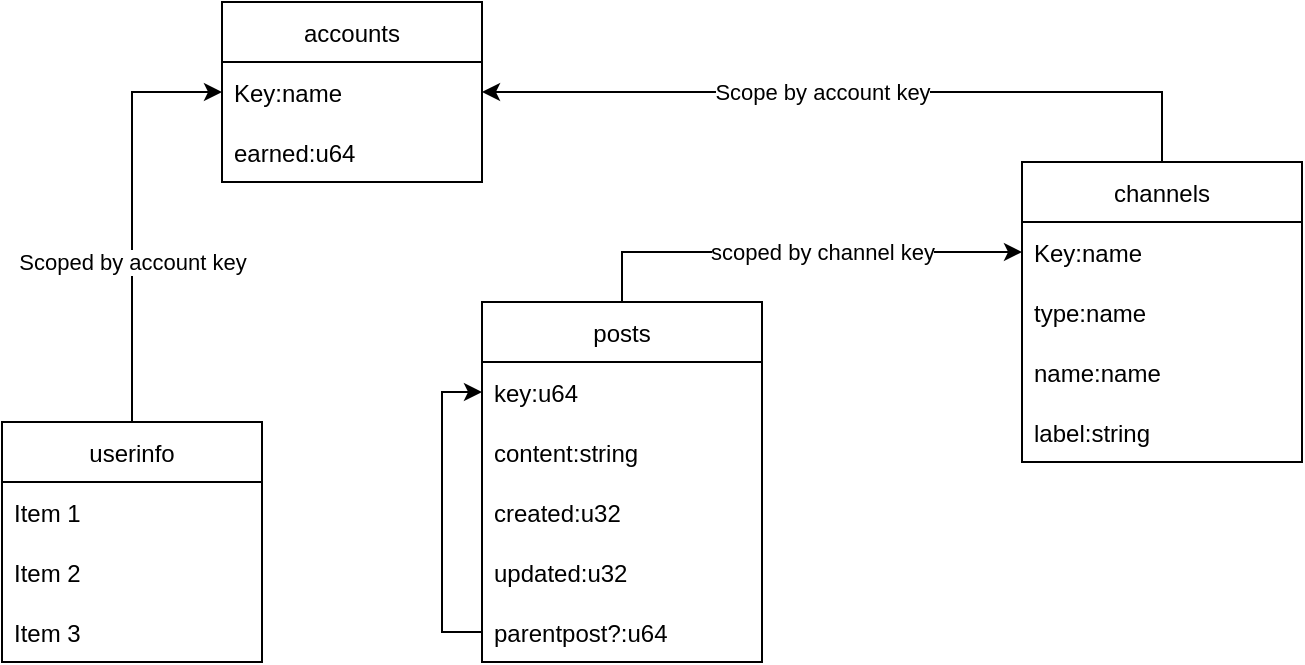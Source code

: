 <mxfile version="20.3.3" type="github"><diagram id="ZTWvXyq-GKM8yy_udWXu" name="Page-1"><mxGraphModel dx="1106" dy="564" grid="1" gridSize="10" guides="1" tooltips="1" connect="1" arrows="1" fold="1" page="1" pageScale="1" pageWidth="827" pageHeight="1169" math="0" shadow="0"><root><mxCell id="0"/><mxCell id="1" parent="0"/><mxCell id="68Qubpf2alysa6RBHRhq-2" value="accounts" style="swimlane;fontStyle=0;childLayout=stackLayout;horizontal=1;startSize=30;horizontalStack=0;resizeParent=1;resizeParentMax=0;resizeLast=0;collapsible=1;marginBottom=0;" vertex="1" parent="1"><mxGeometry x="150" y="130" width="130" height="90" as="geometry"/></mxCell><mxCell id="68Qubpf2alysa6RBHRhq-3" value="Key:name" style="text;strokeColor=none;fillColor=none;align=left;verticalAlign=middle;spacingLeft=4;spacingRight=4;overflow=hidden;points=[[0,0.5],[1,0.5]];portConstraint=eastwest;rotatable=0;" vertex="1" parent="68Qubpf2alysa6RBHRhq-2"><mxGeometry y="30" width="130" height="30" as="geometry"/></mxCell><mxCell id="68Qubpf2alysa6RBHRhq-30" value="earned:u64" style="text;strokeColor=none;fillColor=none;align=left;verticalAlign=middle;spacingLeft=4;spacingRight=4;overflow=hidden;points=[[0,0.5],[1,0.5]];portConstraint=eastwest;rotatable=0;" vertex="1" parent="68Qubpf2alysa6RBHRhq-2"><mxGeometry y="60" width="130" height="30" as="geometry"/></mxCell><mxCell id="68Qubpf2alysa6RBHRhq-8" style="edgeStyle=orthogonalEdgeStyle;rounded=0;orthogonalLoop=1;jettySize=auto;html=1;exitX=0.5;exitY=0;exitDx=0;exitDy=0;entryX=1;entryY=0.5;entryDx=0;entryDy=0;" edge="1" parent="1" source="68Qubpf2alysa6RBHRhq-6" target="68Qubpf2alysa6RBHRhq-3"><mxGeometry relative="1" as="geometry"/></mxCell><mxCell id="68Qubpf2alysa6RBHRhq-9" value="Scope by account key" style="edgeLabel;html=1;align=center;verticalAlign=middle;resizable=0;points=[];" vertex="1" connectable="0" parent="68Qubpf2alysa6RBHRhq-8"><mxGeometry x="-0.593" y="-2" relative="1" as="geometry"><mxPoint x="-129" y="2" as="offset"/></mxGeometry></mxCell><mxCell id="68Qubpf2alysa6RBHRhq-6" value="channels" style="swimlane;fontStyle=0;childLayout=stackLayout;horizontal=1;startSize=30;horizontalStack=0;resizeParent=1;resizeParentMax=0;resizeLast=0;collapsible=1;marginBottom=0;" vertex="1" parent="1"><mxGeometry x="550" y="210" width="140" height="150" as="geometry"/></mxCell><mxCell id="68Qubpf2alysa6RBHRhq-7" value="Key:name" style="text;strokeColor=none;fillColor=none;align=left;verticalAlign=middle;spacingLeft=4;spacingRight=4;overflow=hidden;points=[[0,0.5],[1,0.5]];portConstraint=eastwest;rotatable=0;" vertex="1" parent="68Qubpf2alysa6RBHRhq-6"><mxGeometry y="30" width="140" height="30" as="geometry"/></mxCell><mxCell id="68Qubpf2alysa6RBHRhq-24" value="type:name" style="text;strokeColor=none;fillColor=none;align=left;verticalAlign=middle;spacingLeft=4;spacingRight=4;overflow=hidden;points=[[0,0.5],[1,0.5]];portConstraint=eastwest;rotatable=0;" vertex="1" parent="68Qubpf2alysa6RBHRhq-6"><mxGeometry y="60" width="140" height="30" as="geometry"/></mxCell><mxCell id="68Qubpf2alysa6RBHRhq-23" value="name:name" style="text;strokeColor=none;fillColor=none;align=left;verticalAlign=middle;spacingLeft=4;spacingRight=4;overflow=hidden;points=[[0,0.5],[1,0.5]];portConstraint=eastwest;rotatable=0;" vertex="1" parent="68Qubpf2alysa6RBHRhq-6"><mxGeometry y="90" width="140" height="30" as="geometry"/></mxCell><mxCell id="68Qubpf2alysa6RBHRhq-25" value="label:string" style="text;strokeColor=none;fillColor=none;align=left;verticalAlign=middle;spacingLeft=4;spacingRight=4;overflow=hidden;points=[[0,0.5],[1,0.5]];portConstraint=eastwest;rotatable=0;" vertex="1" parent="68Qubpf2alysa6RBHRhq-6"><mxGeometry y="120" width="140" height="30" as="geometry"/></mxCell><mxCell id="68Qubpf2alysa6RBHRhq-14" style="edgeStyle=orthogonalEdgeStyle;rounded=0;orthogonalLoop=1;jettySize=auto;html=1;exitX=0.5;exitY=0;exitDx=0;exitDy=0;entryX=0;entryY=0.5;entryDx=0;entryDy=0;" edge="1" parent="1" source="68Qubpf2alysa6RBHRhq-10" target="68Qubpf2alysa6RBHRhq-3"><mxGeometry relative="1" as="geometry"><Array as="points"><mxPoint x="105" y="175"/></Array></mxGeometry></mxCell><mxCell id="68Qubpf2alysa6RBHRhq-15" value="Scoped by account key" style="edgeLabel;html=1;align=center;verticalAlign=middle;resizable=0;points=[];" vertex="1" connectable="0" parent="68Qubpf2alysa6RBHRhq-14"><mxGeometry x="-0.047" y="-1" relative="1" as="geometry"><mxPoint x="-1" y="20" as="offset"/></mxGeometry></mxCell><mxCell id="68Qubpf2alysa6RBHRhq-10" value="userinfo" style="swimlane;fontStyle=0;childLayout=stackLayout;horizontal=1;startSize=30;horizontalStack=0;resizeParent=1;resizeParentMax=0;resizeLast=0;collapsible=1;marginBottom=0;" vertex="1" parent="1"><mxGeometry x="40" y="340" width="130" height="120" as="geometry"/></mxCell><mxCell id="68Qubpf2alysa6RBHRhq-11" value="Item 1" style="text;strokeColor=none;fillColor=none;align=left;verticalAlign=middle;spacingLeft=4;spacingRight=4;overflow=hidden;points=[[0,0.5],[1,0.5]];portConstraint=eastwest;rotatable=0;" vertex="1" parent="68Qubpf2alysa6RBHRhq-10"><mxGeometry y="30" width="130" height="30" as="geometry"/></mxCell><mxCell id="68Qubpf2alysa6RBHRhq-12" value="Item 2" style="text;strokeColor=none;fillColor=none;align=left;verticalAlign=middle;spacingLeft=4;spacingRight=4;overflow=hidden;points=[[0,0.5],[1,0.5]];portConstraint=eastwest;rotatable=0;" vertex="1" parent="68Qubpf2alysa6RBHRhq-10"><mxGeometry y="60" width="130" height="30" as="geometry"/></mxCell><mxCell id="68Qubpf2alysa6RBHRhq-13" value="Item 3" style="text;strokeColor=none;fillColor=none;align=left;verticalAlign=middle;spacingLeft=4;spacingRight=4;overflow=hidden;points=[[0,0.5],[1,0.5]];portConstraint=eastwest;rotatable=0;" vertex="1" parent="68Qubpf2alysa6RBHRhq-10"><mxGeometry y="90" width="130" height="30" as="geometry"/></mxCell><mxCell id="68Qubpf2alysa6RBHRhq-28" style="edgeStyle=orthogonalEdgeStyle;rounded=0;orthogonalLoop=1;jettySize=auto;html=1;exitX=0.5;exitY=0;exitDx=0;exitDy=0;entryX=0;entryY=0.5;entryDx=0;entryDy=0;" edge="1" parent="1" source="68Qubpf2alysa6RBHRhq-16" target="68Qubpf2alysa6RBHRhq-7"><mxGeometry relative="1" as="geometry"/></mxCell><mxCell id="68Qubpf2alysa6RBHRhq-29" value="scoped by channel key" style="edgeLabel;html=1;align=center;verticalAlign=middle;resizable=0;points=[];" vertex="1" connectable="0" parent="68Qubpf2alysa6RBHRhq-28"><mxGeometry x="0.324" y="-2" relative="1" as="geometry"><mxPoint x="-24" y="-2" as="offset"/></mxGeometry></mxCell><mxCell id="68Qubpf2alysa6RBHRhq-16" value="posts" style="swimlane;fontStyle=0;childLayout=stackLayout;horizontal=1;startSize=30;horizontalStack=0;resizeParent=1;resizeParentMax=0;resizeLast=0;collapsible=1;marginBottom=0;" vertex="1" parent="1"><mxGeometry x="280" y="280" width="140" height="180" as="geometry"/></mxCell><mxCell id="68Qubpf2alysa6RBHRhq-17" value="key:u64" style="text;strokeColor=none;fillColor=none;align=left;verticalAlign=middle;spacingLeft=4;spacingRight=4;overflow=hidden;points=[[0,0.5],[1,0.5]];portConstraint=eastwest;rotatable=0;" vertex="1" parent="68Qubpf2alysa6RBHRhq-16"><mxGeometry y="30" width="140" height="30" as="geometry"/></mxCell><mxCell id="68Qubpf2alysa6RBHRhq-18" value="content:string" style="text;strokeColor=none;fillColor=none;align=left;verticalAlign=middle;spacingLeft=4;spacingRight=4;overflow=hidden;points=[[0,0.5],[1,0.5]];portConstraint=eastwest;rotatable=0;" vertex="1" parent="68Qubpf2alysa6RBHRhq-16"><mxGeometry y="60" width="140" height="30" as="geometry"/></mxCell><mxCell id="68Qubpf2alysa6RBHRhq-19" value="created:u32" style="text;strokeColor=none;fillColor=none;align=left;verticalAlign=middle;spacingLeft=4;spacingRight=4;overflow=hidden;points=[[0,0.5],[1,0.5]];portConstraint=eastwest;rotatable=0;" vertex="1" parent="68Qubpf2alysa6RBHRhq-16"><mxGeometry y="90" width="140" height="30" as="geometry"/></mxCell><mxCell id="68Qubpf2alysa6RBHRhq-20" value="updated:u32" style="text;strokeColor=none;fillColor=none;align=left;verticalAlign=middle;spacingLeft=4;spacingRight=4;overflow=hidden;points=[[0,0.5],[1,0.5]];portConstraint=eastwest;rotatable=0;" vertex="1" parent="68Qubpf2alysa6RBHRhq-16"><mxGeometry y="120" width="140" height="30" as="geometry"/></mxCell><mxCell id="68Qubpf2alysa6RBHRhq-22" style="edgeStyle=orthogonalEdgeStyle;rounded=0;orthogonalLoop=1;jettySize=auto;html=1;exitX=0;exitY=0.5;exitDx=0;exitDy=0;entryX=0;entryY=0.5;entryDx=0;entryDy=0;" edge="1" parent="68Qubpf2alysa6RBHRhq-16" source="68Qubpf2alysa6RBHRhq-21" target="68Qubpf2alysa6RBHRhq-17"><mxGeometry relative="1" as="geometry"/></mxCell><mxCell id="68Qubpf2alysa6RBHRhq-21" value="parentpost?:u64" style="text;strokeColor=none;fillColor=none;align=left;verticalAlign=middle;spacingLeft=4;spacingRight=4;overflow=hidden;points=[[0,0.5],[1,0.5]];portConstraint=eastwest;rotatable=0;" vertex="1" parent="68Qubpf2alysa6RBHRhq-16"><mxGeometry y="150" width="140" height="30" as="geometry"/></mxCell></root></mxGraphModel></diagram></mxfile>